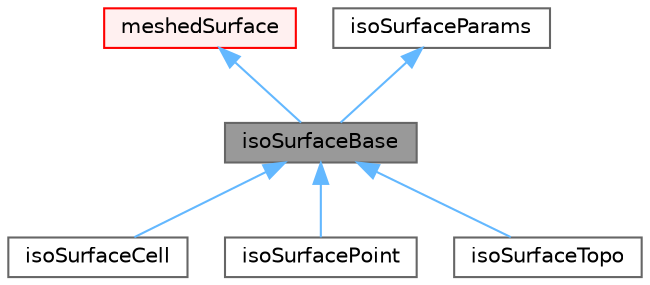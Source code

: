 digraph "isoSurfaceBase"
{
 // LATEX_PDF_SIZE
  bgcolor="transparent";
  edge [fontname=Helvetica,fontsize=10,labelfontname=Helvetica,labelfontsize=10];
  node [fontname=Helvetica,fontsize=10,shape=box,height=0.2,width=0.4];
  Node1 [id="Node000001",label="isoSurfaceBase",height=0.2,width=0.4,color="gray40", fillcolor="grey60", style="filled", fontcolor="black",tooltip="Low-level components common to various iso-surface algorithms."];
  Node2 -> Node1 [id="edge1_Node000001_Node000002",dir="back",color="steelblue1",style="solid",tooltip=" "];
  Node2 [id="Node000002",label="meshedSurface",height=0.2,width=0.4,color="red", fillcolor="#FFF0F0", style="filled",URL="$classFoam_1_1MeshedSurface.html",tooltip=" "];
  Node14 -> Node1 [id="edge2_Node000001_Node000014",dir="back",color="steelblue1",style="solid",tooltip=" "];
  Node14 [id="Node000014",label="isoSurfaceParams",height=0.2,width=0.4,color="gray40", fillcolor="white", style="filled",URL="$classFoam_1_1isoSurfaceParams.html",tooltip="Preferences for controlling iso-surface algorithms."];
  Node1 -> Node15 [id="edge3_Node000001_Node000015",dir="back",color="steelblue1",style="solid",tooltip=" "];
  Node15 [id="Node000015",label="isoSurfaceCell",height=0.2,width=0.4,color="gray40", fillcolor="white", style="filled",URL="$classFoam_1_1isoSurfaceCell.html",tooltip="A surface formed by the iso value. After \"Polygonising A Scalar Field Using Tetrahedrons\",..."];
  Node1 -> Node16 [id="edge4_Node000001_Node000016",dir="back",color="steelblue1",style="solid",tooltip=" "];
  Node16 [id="Node000016",label="isoSurfacePoint",height=0.2,width=0.4,color="gray40", fillcolor="white", style="filled",URL="$classFoam_1_1isoSurfacePoint.html",tooltip="A surface formed by the iso value. After \"Regularised Marching Tetrahedra: improved iso-surface extra..."];
  Node1 -> Node17 [id="edge5_Node000001_Node000017",dir="back",color="steelblue1",style="solid",tooltip=" "];
  Node17 [id="Node000017",label="isoSurfaceTopo",height=0.2,width=0.4,color="gray40", fillcolor="white", style="filled",URL="$classFoam_1_1isoSurfaceTopo.html",tooltip="Marching tet iso surface algorithm with optional filtering to keep only points originating from mesh ..."];
}

